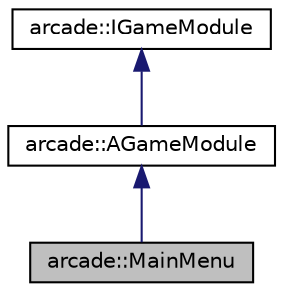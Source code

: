 digraph "arcade::MainMenu"
{
 // LATEX_PDF_SIZE
  edge [fontname="Helvetica",fontsize="10",labelfontname="Helvetica",labelfontsize="10"];
  node [fontname="Helvetica",fontsize="10",shape=record];
  Node1 [label="arcade::MainMenu",height=0.2,width=0.4,color="black", fillcolor="grey75", style="filled", fontcolor="black",tooltip=" "];
  Node2 -> Node1 [dir="back",color="midnightblue",fontsize="10",style="solid",fontname="Helvetica"];
  Node2 [label="arcade::AGameModule",height=0.2,width=0.4,color="black", fillcolor="white", style="filled",URL="$classarcade_1_1_a_game_module.html",tooltip=" "];
  Node3 -> Node2 [dir="back",color="midnightblue",fontsize="10",style="solid",fontname="Helvetica"];
  Node3 [label="arcade::IGameModule",height=0.2,width=0.4,color="black", fillcolor="white", style="filled",URL="$classarcade_1_1_i_game_module.html",tooltip=" "];
}
